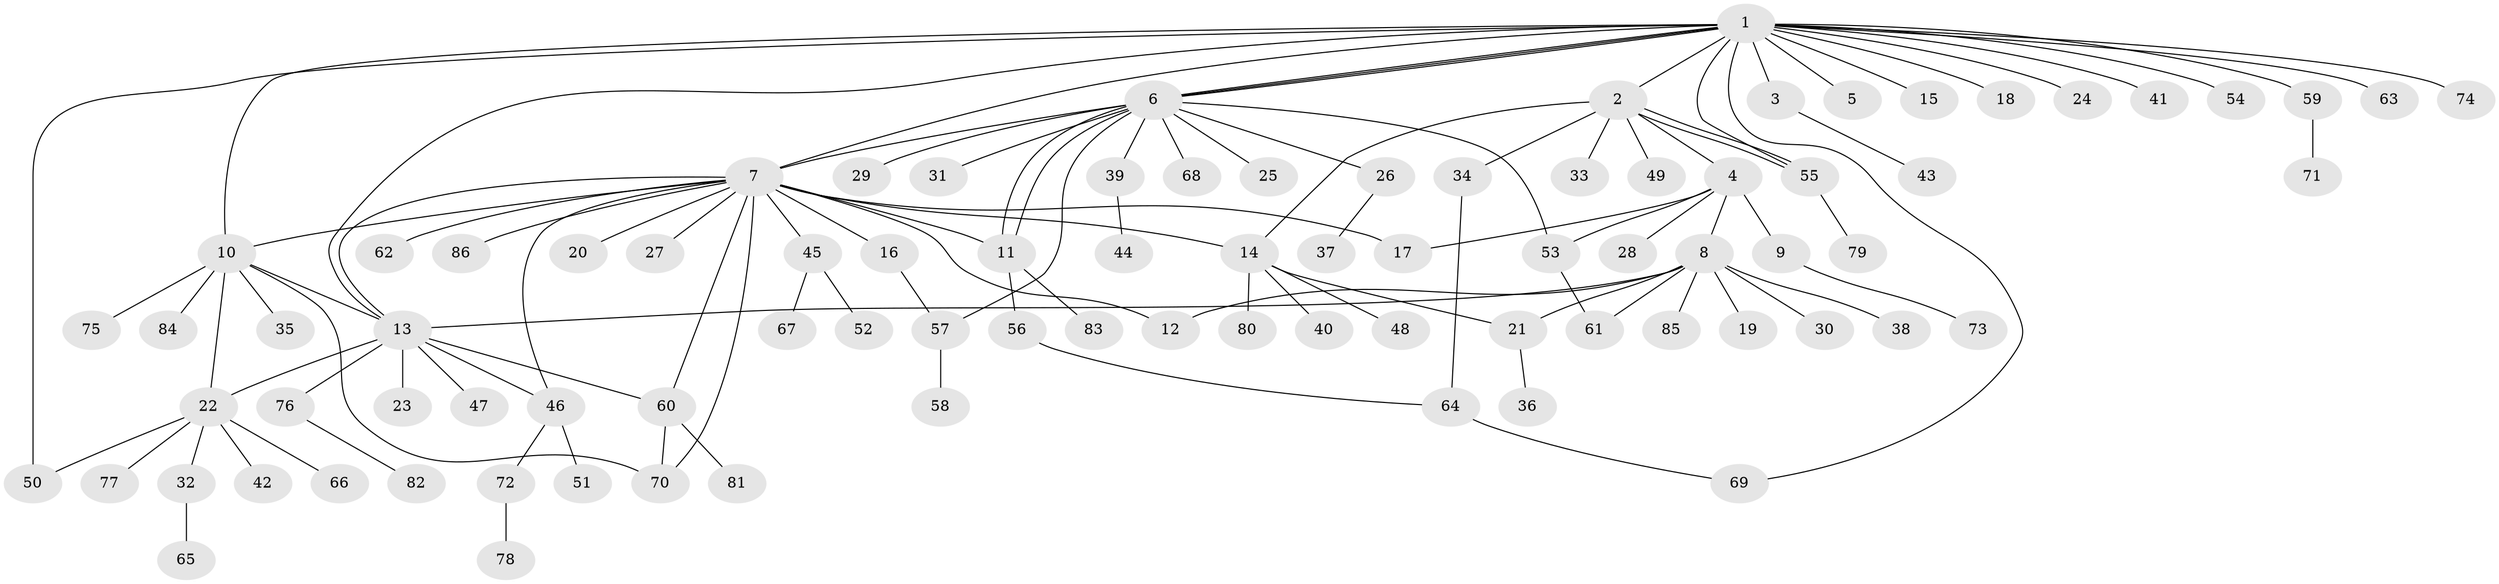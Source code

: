 // coarse degree distribution, {24: 0.014925373134328358, 1: 0.6716417910447762, 7: 0.05970149253731343, 14: 0.014925373134328358, 16: 0.014925373134328358, 9: 0.014925373134328358, 10: 0.014925373134328358, 2: 0.13432835820895522, 3: 0.05970149253731343}
// Generated by graph-tools (version 1.1) at 2025/23/03/03/25 07:23:49]
// undirected, 86 vertices, 111 edges
graph export_dot {
graph [start="1"]
  node [color=gray90,style=filled];
  1;
  2;
  3;
  4;
  5;
  6;
  7;
  8;
  9;
  10;
  11;
  12;
  13;
  14;
  15;
  16;
  17;
  18;
  19;
  20;
  21;
  22;
  23;
  24;
  25;
  26;
  27;
  28;
  29;
  30;
  31;
  32;
  33;
  34;
  35;
  36;
  37;
  38;
  39;
  40;
  41;
  42;
  43;
  44;
  45;
  46;
  47;
  48;
  49;
  50;
  51;
  52;
  53;
  54;
  55;
  56;
  57;
  58;
  59;
  60;
  61;
  62;
  63;
  64;
  65;
  66;
  67;
  68;
  69;
  70;
  71;
  72;
  73;
  74;
  75;
  76;
  77;
  78;
  79;
  80;
  81;
  82;
  83;
  84;
  85;
  86;
  1 -- 2;
  1 -- 3;
  1 -- 5;
  1 -- 6;
  1 -- 6;
  1 -- 6;
  1 -- 7;
  1 -- 10;
  1 -- 13;
  1 -- 15;
  1 -- 18;
  1 -- 24;
  1 -- 41;
  1 -- 50;
  1 -- 54;
  1 -- 55;
  1 -- 59;
  1 -- 63;
  1 -- 69;
  1 -- 74;
  2 -- 4;
  2 -- 14;
  2 -- 33;
  2 -- 34;
  2 -- 49;
  2 -- 55;
  2 -- 55;
  3 -- 43;
  4 -- 8;
  4 -- 9;
  4 -- 17;
  4 -- 28;
  4 -- 53;
  6 -- 7;
  6 -- 11;
  6 -- 11;
  6 -- 25;
  6 -- 26;
  6 -- 29;
  6 -- 31;
  6 -- 39;
  6 -- 53;
  6 -- 57;
  6 -- 68;
  7 -- 10;
  7 -- 11;
  7 -- 12;
  7 -- 13;
  7 -- 14;
  7 -- 16;
  7 -- 17;
  7 -- 20;
  7 -- 27;
  7 -- 45;
  7 -- 46;
  7 -- 60;
  7 -- 62;
  7 -- 70;
  7 -- 86;
  8 -- 12;
  8 -- 13;
  8 -- 19;
  8 -- 21;
  8 -- 30;
  8 -- 38;
  8 -- 61;
  8 -- 85;
  9 -- 73;
  10 -- 13;
  10 -- 22;
  10 -- 35;
  10 -- 70;
  10 -- 75;
  10 -- 84;
  11 -- 56;
  11 -- 83;
  13 -- 22;
  13 -- 23;
  13 -- 46;
  13 -- 47;
  13 -- 60;
  13 -- 76;
  14 -- 21;
  14 -- 40;
  14 -- 48;
  14 -- 80;
  16 -- 57;
  21 -- 36;
  22 -- 32;
  22 -- 42;
  22 -- 50;
  22 -- 66;
  22 -- 77;
  26 -- 37;
  32 -- 65;
  34 -- 64;
  39 -- 44;
  45 -- 52;
  45 -- 67;
  46 -- 51;
  46 -- 72;
  53 -- 61;
  55 -- 79;
  56 -- 64;
  57 -- 58;
  59 -- 71;
  60 -- 70;
  60 -- 81;
  64 -- 69;
  72 -- 78;
  76 -- 82;
}
